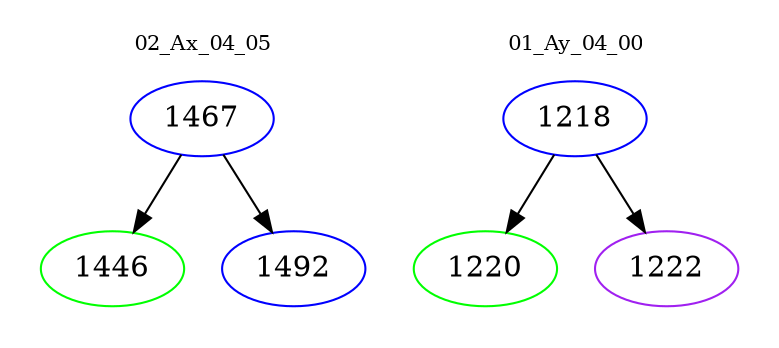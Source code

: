 digraph{
subgraph cluster_0 {
color = white
label = "02_Ax_04_05";
fontsize=10;
T0_1467 [label="1467", color="blue"]
T0_1467 -> T0_1446 [color="black"]
T0_1446 [label="1446", color="green"]
T0_1467 -> T0_1492 [color="black"]
T0_1492 [label="1492", color="blue"]
}
subgraph cluster_1 {
color = white
label = "01_Ay_04_00";
fontsize=10;
T1_1218 [label="1218", color="blue"]
T1_1218 -> T1_1220 [color="black"]
T1_1220 [label="1220", color="green"]
T1_1218 -> T1_1222 [color="black"]
T1_1222 [label="1222", color="purple"]
}
}
